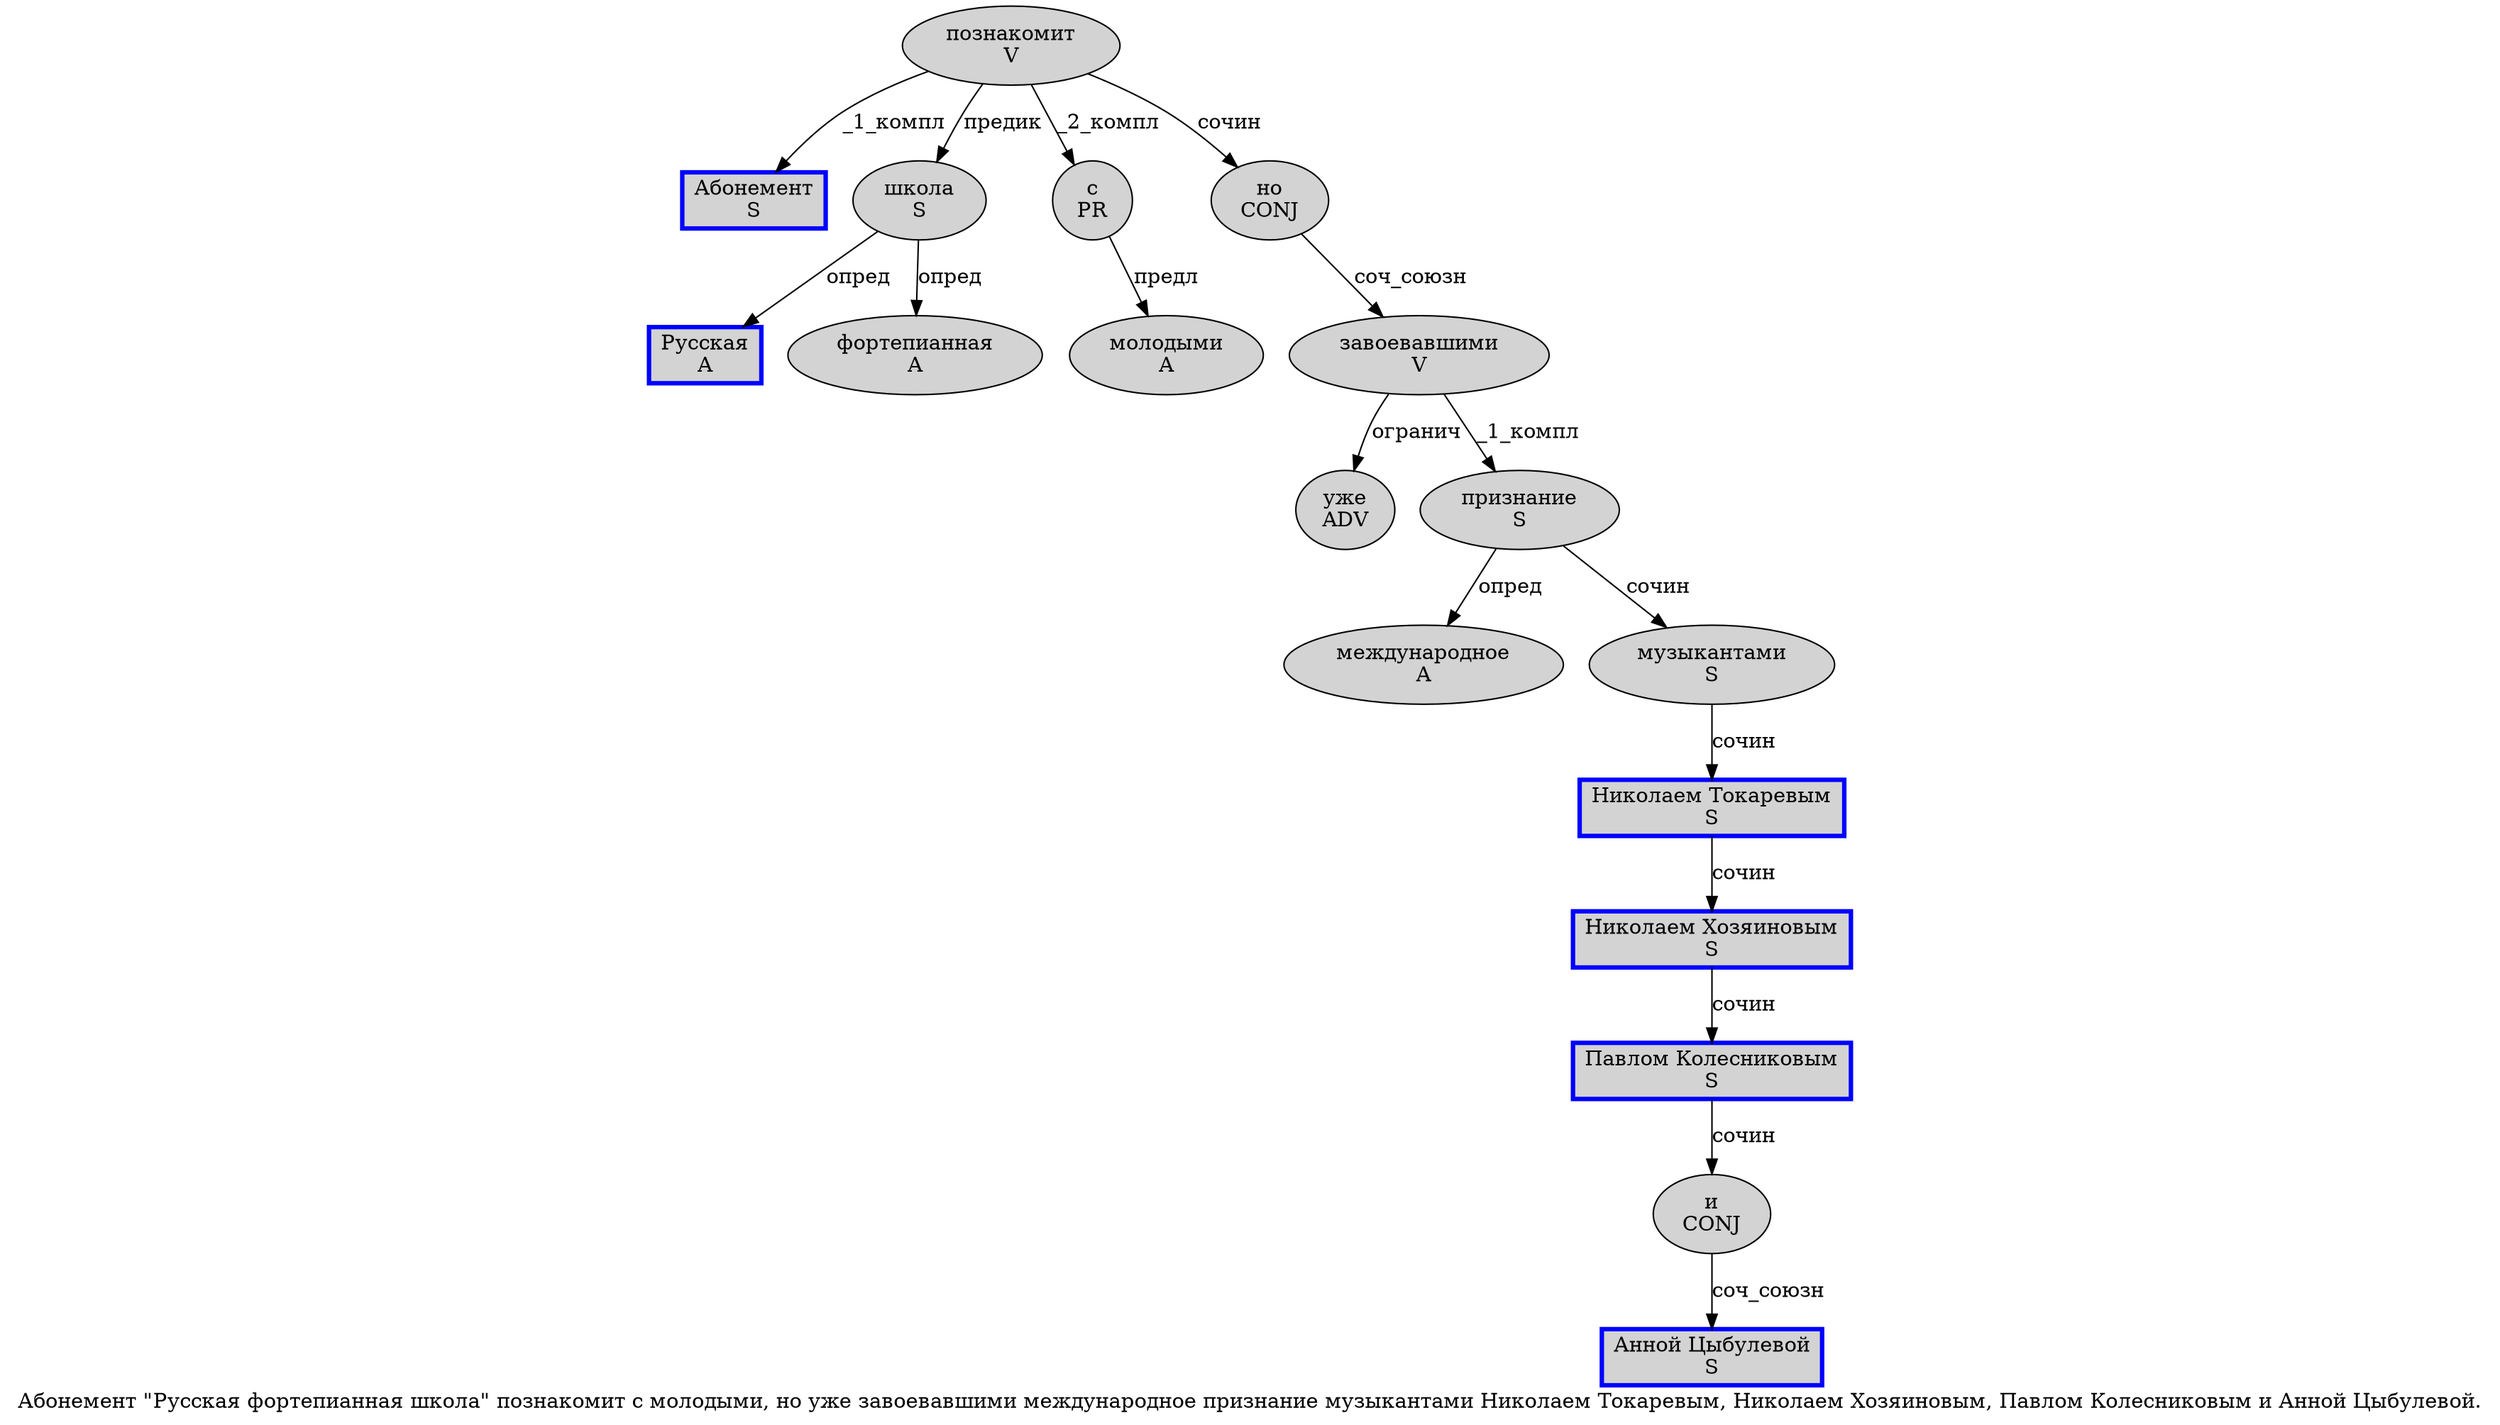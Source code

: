digraph SENTENCE_955 {
	graph [label="Абонемент \"Русская фортепианная школа\" познакомит с молодыми, но уже завоевавшими международное признание музыкантами Николаем Токаревым, Николаем Хозяиновым, Павлом Колесниковым и Анной Цыбулевой."]
	node [style=filled]
		0 [label="Абонемент
S" color=blue fillcolor=lightgray penwidth=3 shape=box]
		2 [label="Русская
A" color=blue fillcolor=lightgray penwidth=3 shape=box]
		3 [label="фортепианная
A" color="" fillcolor=lightgray penwidth=1 shape=ellipse]
		4 [label="школа
S" color="" fillcolor=lightgray penwidth=1 shape=ellipse]
		6 [label="познакомит
V" color="" fillcolor=lightgray penwidth=1 shape=ellipse]
		7 [label="с
PR" color="" fillcolor=lightgray penwidth=1 shape=ellipse]
		8 [label="молодыми
A" color="" fillcolor=lightgray penwidth=1 shape=ellipse]
		10 [label="но
CONJ" color="" fillcolor=lightgray penwidth=1 shape=ellipse]
		11 [label="уже
ADV" color="" fillcolor=lightgray penwidth=1 shape=ellipse]
		12 [label="завоевавшими
V" color="" fillcolor=lightgray penwidth=1 shape=ellipse]
		13 [label="международное
A" color="" fillcolor=lightgray penwidth=1 shape=ellipse]
		14 [label="признание
S" color="" fillcolor=lightgray penwidth=1 shape=ellipse]
		15 [label="музыкантами
S" color="" fillcolor=lightgray penwidth=1 shape=ellipse]
		16 [label="Николаем Токаревым
S" color=blue fillcolor=lightgray penwidth=3 shape=box]
		18 [label="Николаем Хозяиновым
S" color=blue fillcolor=lightgray penwidth=3 shape=box]
		20 [label="Павлом Колесниковым
S" color=blue fillcolor=lightgray penwidth=3 shape=box]
		21 [label="и
CONJ" color="" fillcolor=lightgray penwidth=1 shape=ellipse]
		22 [label="Анной Цыбулевой
S" color=blue fillcolor=lightgray penwidth=3 shape=box]
			16 -> 18 [label="сочин"]
			21 -> 22 [label="соч_союзн"]
			4 -> 2 [label="опред"]
			4 -> 3 [label="опред"]
			18 -> 20 [label="сочин"]
			12 -> 11 [label="огранич"]
			12 -> 14 [label="_1_компл"]
			20 -> 21 [label="сочин"]
			15 -> 16 [label="сочин"]
			7 -> 8 [label="предл"]
			6 -> 0 [label="_1_компл"]
			6 -> 4 [label="предик"]
			6 -> 7 [label="_2_компл"]
			6 -> 10 [label="сочин"]
			14 -> 13 [label="опред"]
			14 -> 15 [label="сочин"]
			10 -> 12 [label="соч_союзн"]
}